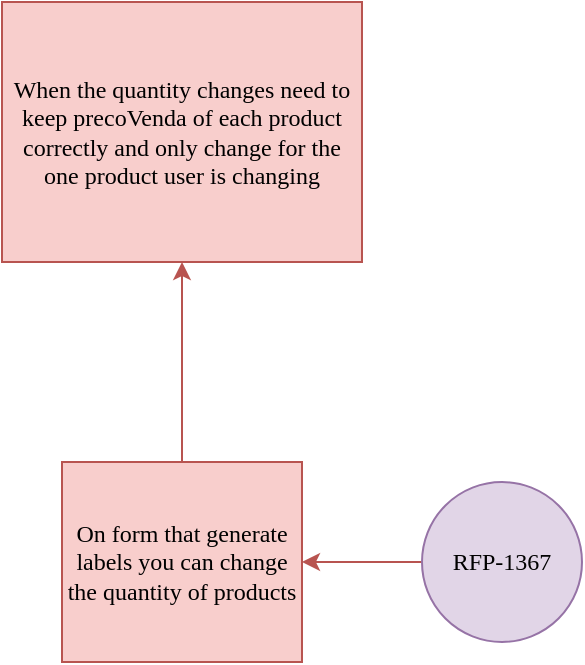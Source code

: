 <mxfile version="22.1.16" type="github">
  <diagram name="Page-1" id="Mh2YPF9yRmNajynWcRfI">
    <mxGraphModel dx="2049" dy="1077" grid="1" gridSize="10" guides="1" tooltips="1" connect="1" arrows="1" fold="1" page="1" pageScale="1" pageWidth="827" pageHeight="1169" math="0" shadow="0">
      <root>
        <mxCell id="0" />
        <mxCell id="1" parent="0" />
        <mxCell id="etJidEIOSkk0J5LgylT1-3" value="" style="edgeStyle=orthogonalEdgeStyle;rounded=0;orthogonalLoop=1;jettySize=auto;html=1;fillColor=#f8cecc;strokeColor=#b85450;" edge="1" parent="1" source="etJidEIOSkk0J5LgylT1-1" target="etJidEIOSkk0J5LgylT1-2">
          <mxGeometry relative="1" as="geometry" />
        </mxCell>
        <mxCell id="etJidEIOSkk0J5LgylT1-1" value="RFP-1367" style="ellipse;whiteSpace=wrap;html=1;aspect=fixed;fillColor=#e1d5e7;strokeColor=#9673a6;fontFamily=Lucida Console;" vertex="1" parent="1">
          <mxGeometry x="370" y="350" width="80" height="80" as="geometry" />
        </mxCell>
        <mxCell id="etJidEIOSkk0J5LgylT1-5" value="" style="edgeStyle=orthogonalEdgeStyle;rounded=0;orthogonalLoop=1;jettySize=auto;html=1;fillColor=#f8cecc;strokeColor=#b85450;" edge="1" parent="1" source="etJidEIOSkk0J5LgylT1-2" target="etJidEIOSkk0J5LgylT1-4">
          <mxGeometry relative="1" as="geometry" />
        </mxCell>
        <mxCell id="etJidEIOSkk0J5LgylT1-2" value="On form that generate labels you can change the quantity of products" style="whiteSpace=wrap;html=1;fontFamily=Lucida Console;fillColor=#f8cecc;strokeColor=#b85450;" vertex="1" parent="1">
          <mxGeometry x="190" y="340" width="120" height="100" as="geometry" />
        </mxCell>
        <mxCell id="etJidEIOSkk0J5LgylT1-4" value="When the quantity changes need to keep precoVenda of each product correctly and only change for the one product user is changing" style="whiteSpace=wrap;html=1;fontFamily=Lucida Console;fillColor=#f8cecc;strokeColor=#b85450;" vertex="1" parent="1">
          <mxGeometry x="160" y="110" width="180" height="130" as="geometry" />
        </mxCell>
      </root>
    </mxGraphModel>
  </diagram>
</mxfile>
